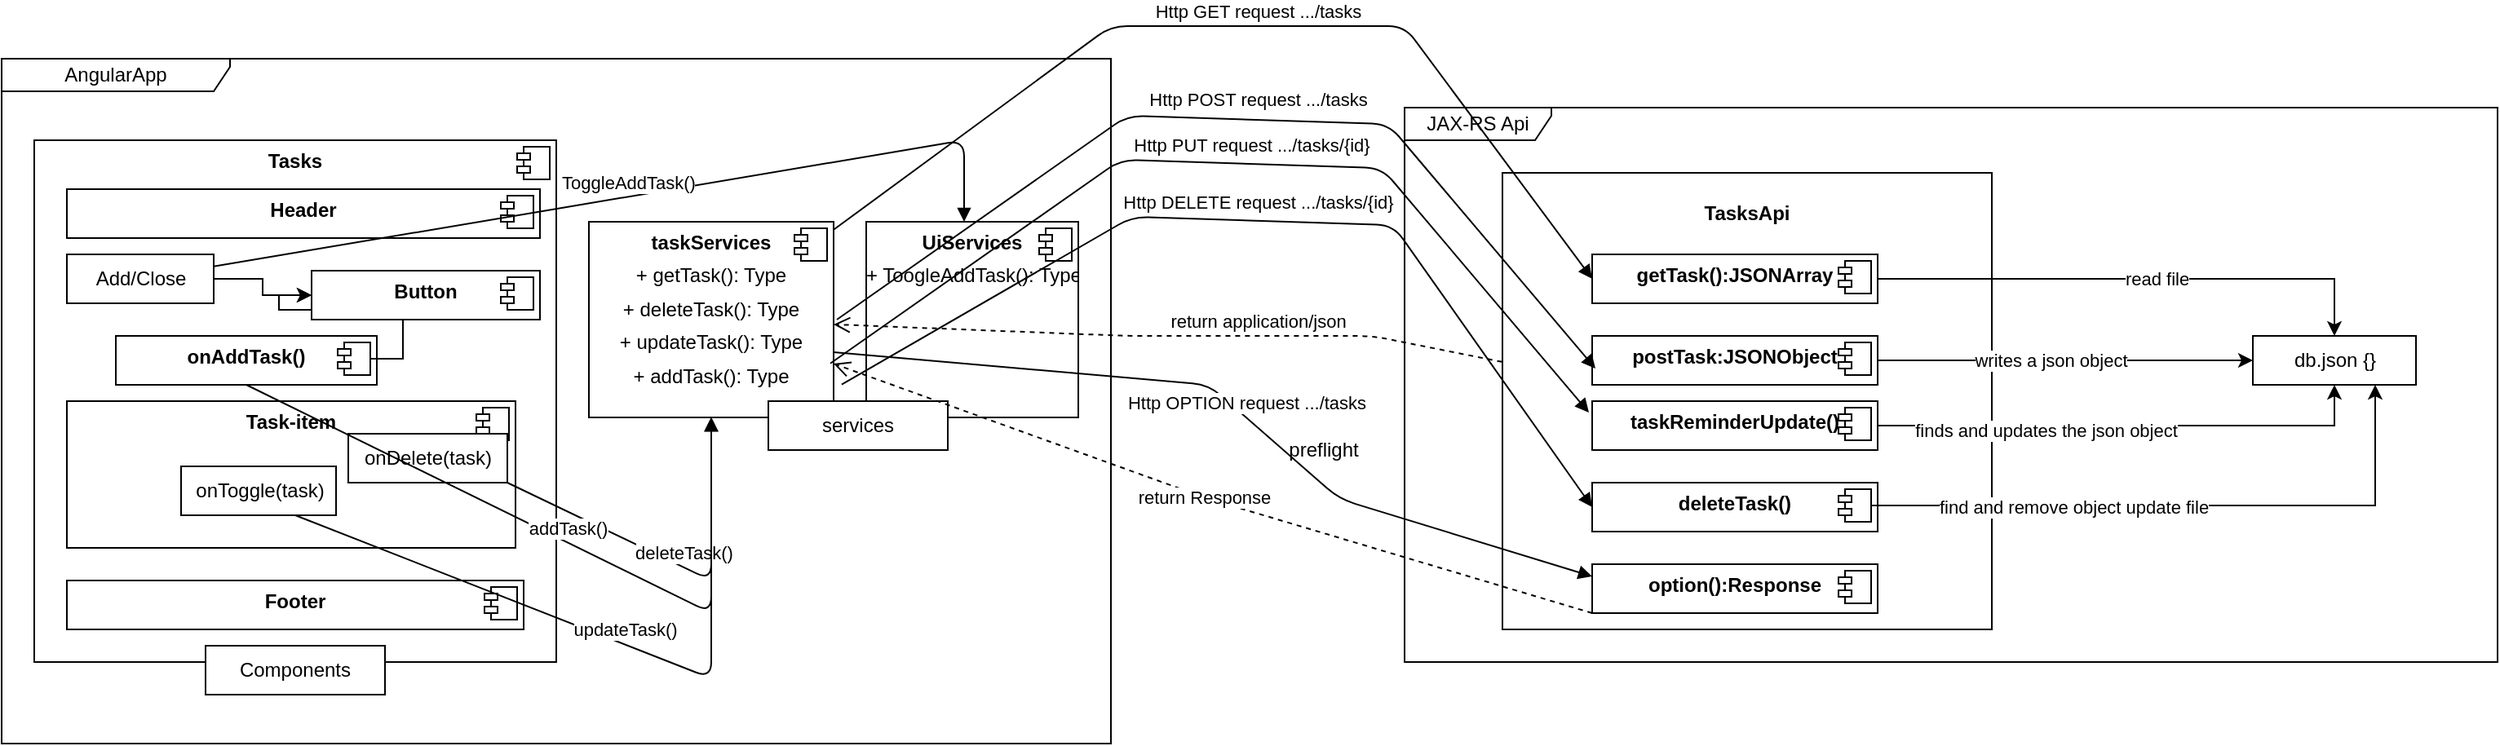 <mxfile version="14.7.1" type="github"><diagram id="aFRMxC-YvNLlomftf1Yr" name="Page-1"><mxGraphModel dx="1038" dy="523" grid="1" gridSize="10" guides="1" tooltips="1" connect="1" arrows="1" fold="1" page="1" pageScale="1" pageWidth="1100" pageHeight="850" math="0" shadow="0"><root><mxCell id="0"/><mxCell id="1" parent="0"/><mxCell id="pqp0yTQnO8DKBx8ALYPO-2" value="AngularApp" style="shape=umlFrame;whiteSpace=wrap;html=1;width=140;height=20;" vertex="1" parent="1"><mxGeometry x="60" y="180" width="680" height="420" as="geometry"/></mxCell><mxCell id="pqp0yTQnO8DKBx8ALYPO-7" value="&lt;p style=&quot;margin: 0px ; margin-top: 6px ; text-align: center&quot;&gt;&lt;b&gt;Tasks&lt;/b&gt;&lt;/p&gt;" style="align=left;overflow=fill;html=1;dropTarget=0;" vertex="1" parent="1"><mxGeometry x="80" y="230" width="320" height="320" as="geometry"/></mxCell><mxCell id="pqp0yTQnO8DKBx8ALYPO-8" value="" style="shape=component;jettyWidth=8;jettyHeight=4;" vertex="1" parent="pqp0yTQnO8DKBx8ALYPO-7"><mxGeometry x="1" width="20" height="20" relative="1" as="geometry"><mxPoint x="-24" y="4" as="offset"/></mxGeometry></mxCell><mxCell id="pqp0yTQnO8DKBx8ALYPO-9" value="&lt;p style=&quot;margin: 0px ; margin-top: 6px ; text-align: center&quot;&gt;&lt;b&gt;Task-item&lt;/b&gt;&lt;/p&gt;&lt;p style=&quot;margin: 0px ; margin-top: 6px ; text-align: center&quot;&gt;&lt;b&gt;&lt;br&gt;&lt;/b&gt;&lt;/p&gt;" style="align=left;overflow=fill;html=1;dropTarget=0;" vertex="1" parent="1"><mxGeometry x="100" y="390" width="275" height="90" as="geometry"/></mxCell><mxCell id="pqp0yTQnO8DKBx8ALYPO-10" value="" style="shape=component;jettyWidth=8;jettyHeight=4;" vertex="1" parent="pqp0yTQnO8DKBx8ALYPO-9"><mxGeometry x="1" width="20" height="20" relative="1" as="geometry"><mxPoint x="-24" y="4" as="offset"/></mxGeometry></mxCell><mxCell id="pqp0yTQnO8DKBx8ALYPO-11" value="&lt;p style=&quot;margin: 0px ; margin-top: 6px ; text-align: center&quot;&gt;&lt;b&gt;Header&lt;/b&gt;&lt;/p&gt;&lt;span style=&quot;color: rgba(0 , 0 , 0 , 0) ; font-family: monospace ; font-size: 0px&quot;&gt;%3CmxGraphModel%3E%3Croot%3E%3CmxCell%20id%3D%220%22%2F%3E%3CmxCell%20id%3D%221%22%20parent%3D%220%22%2F%3E%3CmxCell%20id%3D%222%22%20value%3D%22%26lt%3Bp%20style%3D%26quot%3Bmargin%3A%200px%20%3B%20margin-top%3A%206px%20%3B%20text-align%3A%20center%26quot%3B%26gt%3B%26lt%3Bb%26gt%3BTasks%26lt%3B%2Fb%26gt%3B%26lt%3B%2Fp%26gt%3B%22%20style%3D%22align%3Dleft%3Boverflow%3Dfill%3Bhtml%3D1%3BdropTarget%3D0%3B%22%20vertex%3D%221%22%20parent%3D%221%22%3E%3CmxGeometry%20x%3D%2280%22%20y%3D%22230%22%20width%3D%22180%22%20height%3D%2290%22%20as%3D%22geometry%22%2F%3E%3C%2FmxCell%3E%3CmxCell%20id%3D%223%22%20value%3D%22%22%20style%3D%22shape%3Dcomponent%3BjettyWidth%3D8%3BjettyHeight%3D4%3B%22%20vertex%3D%221%22%20parent%3D%222%22%3E%3CmxGeometry%20x%3D%221%22%20width%3D%2220%22%20height%3D%2220%22%20relative%3D%221%22%20as%3D%22geometry%22%3E%3CmxPoint%20x%3D%22-24%22%20y%3D%224%22%20as%3D%22offset%22%2F%3E%3C%2FmxGeometry%3E%3C%2FmxCell%3E%3C%2Froot%3E%3C%2FmxGraphModel%3E&lt;/span&gt;" style="align=left;overflow=fill;html=1;dropTarget=0;" vertex="1" parent="1"><mxGeometry x="100" y="260" width="290" height="30" as="geometry"/></mxCell><mxCell id="pqp0yTQnO8DKBx8ALYPO-12" value="" style="shape=component;jettyWidth=8;jettyHeight=4;" vertex="1" parent="pqp0yTQnO8DKBx8ALYPO-11"><mxGeometry x="1" width="20" height="20" relative="1" as="geometry"><mxPoint x="-24" y="4" as="offset"/></mxGeometry></mxCell><mxCell id="pqp0yTQnO8DKBx8ALYPO-13" value="&lt;p style=&quot;margin: 0px ; margin-top: 6px ; text-align: center&quot;&gt;&lt;b&gt;Footer&lt;/b&gt;&lt;/p&gt;&lt;p style=&quot;margin: 0px ; margin-top: 6px ; text-align: center&quot;&gt;&lt;b&gt;&lt;br&gt;&lt;/b&gt;&lt;/p&gt;" style="align=left;overflow=fill;html=1;dropTarget=0;" vertex="1" parent="1"><mxGeometry x="100" y="500" width="280" height="30" as="geometry"/></mxCell><mxCell id="pqp0yTQnO8DKBx8ALYPO-14" value="" style="shape=component;jettyWidth=8;jettyHeight=4;" vertex="1" parent="pqp0yTQnO8DKBx8ALYPO-13"><mxGeometry x="1" width="20" height="20" relative="1" as="geometry"><mxPoint x="-24" y="4" as="offset"/></mxGeometry></mxCell><mxCell id="pqp0yTQnO8DKBx8ALYPO-15" value="&lt;p style=&quot;margin: 0px ; margin-top: 6px ; text-align: center&quot;&gt;&lt;b&gt;onAddTask()&lt;/b&gt;&lt;/p&gt;" style="align=left;overflow=fill;html=1;dropTarget=0;" vertex="1" parent="1"><mxGeometry x="130" y="350" width="160" height="30" as="geometry"/></mxCell><mxCell id="pqp0yTQnO8DKBx8ALYPO-16" value="" style="shape=component;jettyWidth=8;jettyHeight=4;" vertex="1" parent="pqp0yTQnO8DKBx8ALYPO-15"><mxGeometry x="1" width="20" height="20" relative="1" as="geometry"><mxPoint x="-24" y="4" as="offset"/></mxGeometry></mxCell><mxCell id="pqp0yTQnO8DKBx8ALYPO-31" style="edgeStyle=orthogonalEdgeStyle;rounded=0;orthogonalLoop=1;jettySize=auto;html=1;exitX=1;exitY=0.5;exitDx=0;exitDy=0;entryX=0;entryY=0.5;entryDx=0;entryDy=0;" edge="1" parent="pqp0yTQnO8DKBx8ALYPO-15" source="pqp0yTQnO8DKBx8ALYPO-16" target="pqp0yTQnO8DKBx8ALYPO-17"><mxGeometry relative="1" as="geometry"/></mxCell><mxCell id="pqp0yTQnO8DKBx8ALYPO-17" value="&lt;p style=&quot;margin: 0px ; margin-top: 6px ; text-align: center&quot;&gt;&lt;b&gt;Button&lt;/b&gt;&lt;/p&gt;&lt;p style=&quot;margin: 0px ; margin-top: 6px ; text-align: center&quot;&gt;&lt;b&gt;&lt;br&gt;&lt;/b&gt;&lt;/p&gt;" style="align=left;overflow=fill;html=1;dropTarget=0;" vertex="1" parent="1"><mxGeometry x="250" y="310" width="140" height="30" as="geometry"/></mxCell><mxCell id="pqp0yTQnO8DKBx8ALYPO-18" value="" style="shape=component;jettyWidth=8;jettyHeight=4;" vertex="1" parent="pqp0yTQnO8DKBx8ALYPO-17"><mxGeometry x="1" width="20" height="20" relative="1" as="geometry"><mxPoint x="-24" y="4" as="offset"/></mxGeometry></mxCell><mxCell id="pqp0yTQnO8DKBx8ALYPO-19" value="Components" style="rounded=0;whiteSpace=wrap;html=1;" vertex="1" parent="1"><mxGeometry x="185" y="540" width="110" height="30" as="geometry"/></mxCell><mxCell id="pqp0yTQnO8DKBx8ALYPO-20" value="&lt;p style=&quot;margin: 0px ; margin-top: 6px ; text-align: center&quot;&gt;&lt;b&gt;taskServices&lt;/b&gt;&lt;/p&gt;&lt;p style=&quot;margin: 0px ; margin-top: 6px ; text-align: center&quot;&gt;&lt;span style=&quot;text-align: left&quot;&gt;+&amp;nbsp;&lt;/span&gt;getTask()&lt;span style=&quot;text-align: left&quot;&gt;: Type&lt;/span&gt;&lt;/p&gt;&lt;p style=&quot;margin: 0px ; margin-top: 6px ; text-align: center&quot;&gt;&lt;span style=&quot;text-align: left&quot;&gt;+&amp;nbsp;&lt;/span&gt;deleteTask()&lt;span style=&quot;text-align: left&quot;&gt;: Type&lt;/span&gt;&lt;span style=&quot;text-align: left&quot;&gt;&lt;br&gt;&lt;/span&gt;&lt;/p&gt;&lt;p style=&quot;margin: 0px ; margin-top: 6px ; text-align: center&quot;&gt;&lt;span style=&quot;text-align: left&quot;&gt;+&amp;nbsp;&lt;/span&gt;updateTask()&lt;span style=&quot;text-align: left&quot;&gt;: Type&lt;/span&gt;&lt;span style=&quot;text-align: left&quot;&gt;&lt;br&gt;&lt;/span&gt;&lt;/p&gt;&lt;p style=&quot;margin: 0px ; margin-top: 6px ; text-align: center&quot;&gt;&lt;span style=&quot;text-align: left&quot;&gt;+&amp;nbsp;&lt;/span&gt;addTask()&lt;span style=&quot;text-align: left&quot;&gt;: Type&lt;/span&gt;&lt;span style=&quot;text-align: left&quot;&gt;&lt;br&gt;&lt;/span&gt;&lt;/p&gt;" style="align=left;overflow=fill;html=1;dropTarget=0;" vertex="1" parent="1"><mxGeometry x="420" y="280" width="150" height="120" as="geometry"/></mxCell><mxCell id="pqp0yTQnO8DKBx8ALYPO-21" value="" style="shape=component;jettyWidth=8;jettyHeight=4;" vertex="1" parent="pqp0yTQnO8DKBx8ALYPO-20"><mxGeometry x="1" width="20" height="20" relative="1" as="geometry"><mxPoint x="-24" y="4" as="offset"/></mxGeometry></mxCell><mxCell id="pqp0yTQnO8DKBx8ALYPO-22" value="&lt;p style=&quot;margin: 0px ; margin-top: 6px ; text-align: center&quot;&gt;&lt;b&gt;UiServices&lt;/b&gt;&lt;/p&gt;&lt;p style=&quot;margin: 0px ; margin-top: 6px ; text-align: center&quot;&gt;&lt;span style=&quot;text-align: left&quot;&gt;+ ToogleA&lt;/span&gt;ddTask()&lt;span style=&quot;text-align: left&quot;&gt;: Type&lt;/span&gt;&lt;b&gt;&lt;br&gt;&lt;/b&gt;&lt;/p&gt;" style="align=left;overflow=fill;html=1;dropTarget=0;" vertex="1" parent="1"><mxGeometry x="590" y="280" width="130" height="120" as="geometry"/></mxCell><mxCell id="pqp0yTQnO8DKBx8ALYPO-23" value="" style="shape=component;jettyWidth=8;jettyHeight=4;" vertex="1" parent="pqp0yTQnO8DKBx8ALYPO-22"><mxGeometry x="1" width="20" height="20" relative="1" as="geometry"><mxPoint x="-24" y="4" as="offset"/></mxGeometry></mxCell><mxCell id="pqp0yTQnO8DKBx8ALYPO-24" value="services" style="rounded=0;whiteSpace=wrap;html=1;" vertex="1" parent="1"><mxGeometry x="530" y="390" width="110" height="30" as="geometry"/></mxCell><mxCell id="pqp0yTQnO8DKBx8ALYPO-27" value="onToggle(task)" style="html=1;" vertex="1" parent="1"><mxGeometry x="170" y="430" width="95" height="30" as="geometry"/></mxCell><mxCell id="pqp0yTQnO8DKBx8ALYPO-29" value="onDelete(task)" style="html=1;" vertex="1" parent="1"><mxGeometry x="272.5" y="410" width="97.5" height="30" as="geometry"/></mxCell><mxCell id="pqp0yTQnO8DKBx8ALYPO-41" value="deleteTask()" style="html=1;verticalAlign=bottom;endArrow=block;exitX=1;exitY=1;exitDx=0;exitDy=0;" edge="1" parent="1" source="pqp0yTQnO8DKBx8ALYPO-29" target="pqp0yTQnO8DKBx8ALYPO-20"><mxGeometry width="80" relative="1" as="geometry"><mxPoint x="360" y="430" as="sourcePoint"/><mxPoint x="440" y="430" as="targetPoint"/><Array as="points"><mxPoint x="495" y="500"/></Array></mxGeometry></mxCell><mxCell id="pqp0yTQnO8DKBx8ALYPO-42" value="updateTask()" style="html=1;verticalAlign=bottom;endArrow=block;" edge="1" parent="1" target="pqp0yTQnO8DKBx8ALYPO-20"><mxGeometry width="80" relative="1" as="geometry"><mxPoint x="240" y="460" as="sourcePoint"/><mxPoint x="320" y="460" as="targetPoint"/><Array as="points"><mxPoint x="495" y="560"/></Array></mxGeometry></mxCell><mxCell id="pqp0yTQnO8DKBx8ALYPO-47" style="edgeStyle=orthogonalEdgeStyle;rounded=0;orthogonalLoop=1;jettySize=auto;html=1;exitX=1;exitY=0.5;exitDx=0;exitDy=0;" edge="1" parent="1" source="pqp0yTQnO8DKBx8ALYPO-43" target="pqp0yTQnO8DKBx8ALYPO-17"><mxGeometry relative="1" as="geometry"/></mxCell><mxCell id="pqp0yTQnO8DKBx8ALYPO-43" value="Add/Close" style="html=1;" vertex="1" parent="1"><mxGeometry x="100" y="300" width="90" height="30" as="geometry"/></mxCell><mxCell id="pqp0yTQnO8DKBx8ALYPO-49" value="addTask()" style="html=1;verticalAlign=bottom;endArrow=block;exitX=0.5;exitY=1;exitDx=0;exitDy=0;" edge="1" parent="1" source="pqp0yTQnO8DKBx8ALYPO-15" target="pqp0yTQnO8DKBx8ALYPO-20"><mxGeometry width="80" relative="1" as="geometry"><mxPoint x="200" y="360" as="sourcePoint"/><mxPoint x="280" y="360" as="targetPoint"/><Array as="points"><mxPoint x="495" y="520"/></Array></mxGeometry></mxCell><mxCell id="pqp0yTQnO8DKBx8ALYPO-51" value="ToggleAddTask()" style="html=1;verticalAlign=bottom;endArrow=block;" edge="1" parent="1" source="pqp0yTQnO8DKBx8ALYPO-43"><mxGeometry width="80" relative="1" as="geometry"><mxPoint x="200" y="290" as="sourcePoint"/><mxPoint x="650" y="280" as="targetPoint"/><Array as="points"><mxPoint x="650" y="230"/></Array></mxGeometry></mxCell><mxCell id="pqp0yTQnO8DKBx8ALYPO-55" value="JAX-RS Api" style="shape=umlFrame;whiteSpace=wrap;html=1;width=90;height=20;" vertex="1" parent="1"><mxGeometry x="920" y="210" width="670" height="340" as="geometry"/></mxCell><mxCell id="pqp0yTQnO8DKBx8ALYPO-56" value="&lt;p style=&quot;margin: 0px ; margin-top: 4px ; text-align: center&quot;&gt;&lt;br&gt;&lt;b&gt;TasksApi&lt;/b&gt;&lt;/p&gt;&lt;p style=&quot;margin: 0px ; margin-top: 4px ; text-align: center&quot;&gt;&lt;b&gt;&lt;br&gt;&lt;/b&gt;&lt;/p&gt;" style="verticalAlign=top;align=left;overflow=fill;fontSize=12;fontFamily=Helvetica;html=1;" vertex="1" parent="1"><mxGeometry x="980" y="250" width="300" height="280" as="geometry"/></mxCell><mxCell id="pqp0yTQnO8DKBx8ALYPO-73" style="edgeStyle=orthogonalEdgeStyle;rounded=0;orthogonalLoop=1;jettySize=auto;html=1;exitX=1;exitY=0.5;exitDx=0;exitDy=0;" edge="1" parent="1" source="pqp0yTQnO8DKBx8ALYPO-57" target="pqp0yTQnO8DKBx8ALYPO-59"><mxGeometry relative="1" as="geometry"/></mxCell><mxCell id="pqp0yTQnO8DKBx8ALYPO-74" value="read file" style="edgeLabel;html=1;align=center;verticalAlign=middle;resizable=0;points=[];" vertex="1" connectable="0" parent="pqp0yTQnO8DKBx8ALYPO-73"><mxGeometry x="0.084" relative="1" as="geometry"><mxPoint as="offset"/></mxGeometry></mxCell><mxCell id="pqp0yTQnO8DKBx8ALYPO-57" value="&lt;p style=&quot;margin: 0px ; margin-top: 6px ; text-align: center&quot;&gt;&lt;b&gt;getTask():JSONArray&lt;/b&gt;&lt;/p&gt;" style="align=left;overflow=fill;html=1;dropTarget=0;" vertex="1" parent="1"><mxGeometry x="1035" y="300" width="175" height="30" as="geometry"/></mxCell><mxCell id="pqp0yTQnO8DKBx8ALYPO-58" value="" style="shape=component;jettyWidth=8;jettyHeight=4;" vertex="1" parent="pqp0yTQnO8DKBx8ALYPO-57"><mxGeometry x="1" width="20" height="20" relative="1" as="geometry"><mxPoint x="-24" y="4" as="offset"/></mxGeometry></mxCell><mxCell id="pqp0yTQnO8DKBx8ALYPO-59" value="db.json {}" style="html=1;" vertex="1" parent="1"><mxGeometry x="1440" y="350" width="100" height="30" as="geometry"/></mxCell><mxCell id="pqp0yTQnO8DKBx8ALYPO-77" style="edgeStyle=orthogonalEdgeStyle;rounded=0;orthogonalLoop=1;jettySize=auto;html=1;exitX=1;exitY=0.5;exitDx=0;exitDy=0;" edge="1" parent="1" source="pqp0yTQnO8DKBx8ALYPO-60" target="pqp0yTQnO8DKBx8ALYPO-59"><mxGeometry relative="1" as="geometry"/></mxCell><mxCell id="pqp0yTQnO8DKBx8ALYPO-78" value="writes a json object" style="edgeLabel;html=1;align=center;verticalAlign=middle;resizable=0;points=[];" vertex="1" connectable="0" parent="pqp0yTQnO8DKBx8ALYPO-77"><mxGeometry x="-0.081" relative="1" as="geometry"><mxPoint as="offset"/></mxGeometry></mxCell><mxCell id="pqp0yTQnO8DKBx8ALYPO-60" value="&lt;p style=&quot;margin: 0px ; margin-top: 6px ; text-align: center&quot;&gt;&lt;b&gt;postTask:JSONObject&lt;/b&gt;&lt;/p&gt;" style="align=left;overflow=fill;html=1;dropTarget=0;" vertex="1" parent="1"><mxGeometry x="1035" y="350" width="175" height="30" as="geometry"/></mxCell><mxCell id="pqp0yTQnO8DKBx8ALYPO-61" value="" style="shape=component;jettyWidth=8;jettyHeight=4;" vertex="1" parent="pqp0yTQnO8DKBx8ALYPO-60"><mxGeometry x="1" width="20" height="20" relative="1" as="geometry"><mxPoint x="-24" y="4" as="offset"/></mxGeometry></mxCell><mxCell id="pqp0yTQnO8DKBx8ALYPO-81" style="edgeStyle=orthogonalEdgeStyle;rounded=0;orthogonalLoop=1;jettySize=auto;html=1;exitX=1;exitY=0.5;exitDx=0;exitDy=0;" edge="1" parent="1" source="pqp0yTQnO8DKBx8ALYPO-62" target="pqp0yTQnO8DKBx8ALYPO-59"><mxGeometry relative="1" as="geometry"/></mxCell><mxCell id="pqp0yTQnO8DKBx8ALYPO-82" value="finds and updates the json object" style="edgeLabel;html=1;align=center;verticalAlign=middle;resizable=0;points=[];" vertex="1" connectable="0" parent="pqp0yTQnO8DKBx8ALYPO-81"><mxGeometry x="-0.329" y="-3" relative="1" as="geometry"><mxPoint as="offset"/></mxGeometry></mxCell><mxCell id="pqp0yTQnO8DKBx8ALYPO-62" value="&lt;p style=&quot;margin: 0px ; margin-top: 6px ; text-align: center&quot;&gt;&lt;b&gt;taskReminderUpdate()&lt;/b&gt;&lt;/p&gt;" style="align=left;overflow=fill;html=1;dropTarget=0;" vertex="1" parent="1"><mxGeometry x="1035" y="390" width="175" height="30" as="geometry"/></mxCell><mxCell id="pqp0yTQnO8DKBx8ALYPO-63" value="" style="shape=component;jettyWidth=8;jettyHeight=4;" vertex="1" parent="pqp0yTQnO8DKBx8ALYPO-62"><mxGeometry x="1" width="20" height="20" relative="1" as="geometry"><mxPoint x="-24" y="4" as="offset"/></mxGeometry></mxCell><mxCell id="pqp0yTQnO8DKBx8ALYPO-64" value="&lt;p style=&quot;margin: 0px ; margin-top: 6px ; text-align: center&quot;&gt;&lt;b&gt;deleteTask()&lt;/b&gt;&lt;/p&gt;" style="align=left;overflow=fill;html=1;dropTarget=0;" vertex="1" parent="1"><mxGeometry x="1035" y="440" width="175" height="30" as="geometry"/></mxCell><mxCell id="pqp0yTQnO8DKBx8ALYPO-65" value="" style="shape=component;jettyWidth=8;jettyHeight=4;" vertex="1" parent="pqp0yTQnO8DKBx8ALYPO-64"><mxGeometry x="1" width="20" height="20" relative="1" as="geometry"><mxPoint x="-24" y="4" as="offset"/></mxGeometry></mxCell><mxCell id="pqp0yTQnO8DKBx8ALYPO-90" style="edgeStyle=orthogonalEdgeStyle;rounded=0;orthogonalLoop=1;jettySize=auto;html=1;entryX=0.75;entryY=1;entryDx=0;entryDy=0;" edge="1" parent="pqp0yTQnO8DKBx8ALYPO-64" source="pqp0yTQnO8DKBx8ALYPO-65" target="pqp0yTQnO8DKBx8ALYPO-59"><mxGeometry relative="1" as="geometry"/></mxCell><mxCell id="pqp0yTQnO8DKBx8ALYPO-91" value="find and remove object update file" style="edgeLabel;html=1;align=center;verticalAlign=middle;resizable=0;points=[];" vertex="1" connectable="0" parent="pqp0yTQnO8DKBx8ALYPO-90"><mxGeometry x="-0.353" y="-1" relative="1" as="geometry"><mxPoint as="offset"/></mxGeometry></mxCell><mxCell id="pqp0yTQnO8DKBx8ALYPO-66" value="&lt;p style=&quot;margin: 0px ; margin-top: 6px ; text-align: center&quot;&gt;&lt;b&gt;option():Response&lt;/b&gt;&lt;/p&gt;" style="align=left;overflow=fill;html=1;dropTarget=0;" vertex="1" parent="1"><mxGeometry x="1035" y="490" width="175" height="30" as="geometry"/></mxCell><mxCell id="pqp0yTQnO8DKBx8ALYPO-67" value="" style="shape=component;jettyWidth=8;jettyHeight=4;" vertex="1" parent="pqp0yTQnO8DKBx8ALYPO-66"><mxGeometry x="1" width="20" height="20" relative="1" as="geometry"><mxPoint x="-24" y="4" as="offset"/></mxGeometry></mxCell><mxCell id="pqp0yTQnO8DKBx8ALYPO-69" value="Http GET request .../tasks" style="html=1;verticalAlign=bottom;endArrow=block;entryX=0;entryY=0.5;entryDx=0;entryDy=0;" edge="1" parent="1" source="pqp0yTQnO8DKBx8ALYPO-20" target="pqp0yTQnO8DKBx8ALYPO-57"><mxGeometry x="0.031" width="80" relative="1" as="geometry"><mxPoint x="550" y="440" as="sourcePoint"/><mxPoint x="630" y="440" as="targetPoint"/><Array as="points"><mxPoint x="740" y="160"/><mxPoint x="920" y="160"/></Array><mxPoint as="offset"/></mxGeometry></mxCell><mxCell id="pqp0yTQnO8DKBx8ALYPO-75" value="return application/json" style="html=1;verticalAlign=bottom;endArrow=open;dashed=1;endSize=8;exitX=-0.001;exitY=0.414;exitDx=0;exitDy=0;exitPerimeter=0;" edge="1" parent="1" source="pqp0yTQnO8DKBx8ALYPO-56" target="pqp0yTQnO8DKBx8ALYPO-20"><mxGeometry x="-0.265" relative="1" as="geometry"><mxPoint x="1035" y="437" as="sourcePoint"/><mxPoint x="570" y="417" as="targetPoint"/><Array as="points"><mxPoint x="900" y="350"/><mxPoint x="750" y="350"/></Array><mxPoint as="offset"/></mxGeometry></mxCell><mxCell id="pqp0yTQnO8DKBx8ALYPO-76" value="Http POST request .../tasks" style="html=1;verticalAlign=bottom;endArrow=block;entryX=0;entryY=0.5;entryDx=0;entryDy=0;" edge="1" parent="1"><mxGeometry x="0.036" y="2" width="80" relative="1" as="geometry"><mxPoint x="572" y="340" as="sourcePoint"/><mxPoint x="1037" y="370" as="targetPoint"/><Array as="points"><mxPoint x="750" y="215"/><mxPoint x="910" y="220"/></Array><mxPoint y="-1" as="offset"/></mxGeometry></mxCell><mxCell id="pqp0yTQnO8DKBx8ALYPO-80" value="Http PUT request .../tasks/{id}" style="html=1;verticalAlign=bottom;endArrow=block;fontFamily=Helvetica;fontSize=11;fontColor=#000000;align=center;strokeColor=#000000;" edge="1" parent="1"><mxGeometry x="0.036" y="2" width="80" relative="1" as="geometry"><mxPoint x="568" y="366.898" as="sourcePoint"/><mxPoint x="1033.0" y="397" as="targetPoint"/><Array as="points"><mxPoint x="746" y="242"/><mxPoint x="906" y="247"/></Array><mxPoint y="-1" as="offset"/></mxGeometry></mxCell><mxCell id="pqp0yTQnO8DKBx8ALYPO-83" value="Http DELETE request .../tasks/{id}" style="html=1;verticalAlign=bottom;endArrow=block;entryX=0;entryY=0.5;entryDx=0;entryDy=0;exitX=1.033;exitY=0.832;exitDx=0;exitDy=0;exitPerimeter=0;" edge="1" parent="1" source="pqp0yTQnO8DKBx8ALYPO-20" target="pqp0yTQnO8DKBx8ALYPO-64"><mxGeometry x="-0.021" y="2" width="80" relative="1" as="geometry"><mxPoint x="575" y="401.898" as="sourcePoint"/><mxPoint x="1040.0" y="432" as="targetPoint"/><Array as="points"><mxPoint x="753" y="277"/><mxPoint x="913" y="282"/></Array><mxPoint as="offset"/></mxGeometry></mxCell><mxCell id="pqp0yTQnO8DKBx8ALYPO-85" value="Http OPTION request .../tasks" style="html=1;verticalAlign=bottom;endArrow=block;entryX=0;entryY=0.25;entryDx=0;entryDy=0;exitX=1;exitY=0.667;exitDx=0;exitDy=0;exitPerimeter=0;" edge="1" parent="1" source="pqp0yTQnO8DKBx8ALYPO-20" target="pqp0yTQnO8DKBx8ALYPO-66"><mxGeometry x="0.048" width="80" relative="1" as="geometry"><mxPoint x="810" y="220" as="sourcePoint"/><mxPoint x="1020.05" y="478.0" as="targetPoint"/><Array as="points"><mxPoint x="800" y="380"/><mxPoint x="880" y="450"/></Array><mxPoint as="offset"/></mxGeometry></mxCell><mxCell id="pqp0yTQnO8DKBx8ALYPO-86" value="preflight" style="text;html=1;align=center;verticalAlign=middle;resizable=0;points=[];autosize=1;strokeColor=none;" vertex="1" parent="1"><mxGeometry x="840" y="410" width="60" height="20" as="geometry"/></mxCell><mxCell id="pqp0yTQnO8DKBx8ALYPO-87" value="return Response" style="html=1;verticalAlign=bottom;endArrow=open;dashed=1;endSize=8;exitX=0;exitY=1;exitDx=0;exitDy=0;" edge="1" parent="1" source="pqp0yTQnO8DKBx8ALYPO-66" target="pqp0yTQnO8DKBx8ALYPO-20"><mxGeometry y="8" relative="1" as="geometry"><mxPoint x="970" y="390" as="sourcePoint"/><mxPoint x="890" y="390" as="targetPoint"/><Array as="points"><mxPoint x="800" y="450"/></Array><mxPoint as="offset"/></mxGeometry></mxCell></root></mxGraphModel></diagram></mxfile>